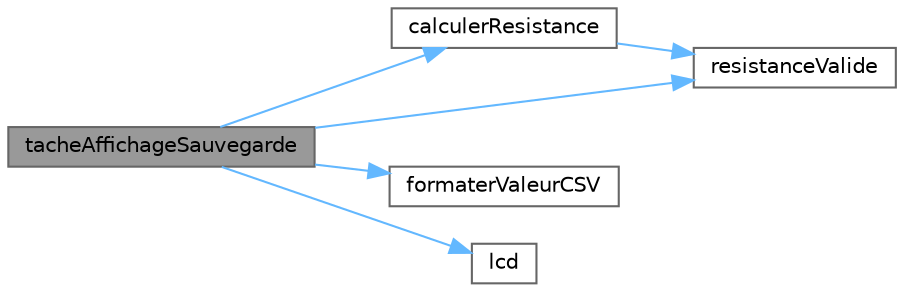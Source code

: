 digraph "tacheAffichageSauvegarde"
{
 // INTERACTIVE_SVG=YES
 // LATEX_PDF_SIZE
  bgcolor="transparent";
  edge [fontname=Helvetica,fontsize=10,labelfontname=Helvetica,labelfontsize=10];
  node [fontname=Helvetica,fontsize=10,shape=box,height=0.2,width=0.4];
  rankdir="LR";
  Node1 [id="Node000001",label="tacheAffichageSauvegarde",height=0.2,width=0.4,color="gray40", fillcolor="grey60", style="filled", fontcolor="black",tooltip="Thread d'affichage LCD et sauvegarde SD."];
  Node1 -> Node2 [id="edge6_Node000001_Node000002",color="steelblue1",style="solid",tooltip=" "];
  Node2 [id="Node000002",label="calculerResistance",height=0.2,width=0.4,color="grey40", fillcolor="white", style="filled",URL="$_mesure___r_e_s___s_i_m_p_l_e_8ino.html#a6ec22dd5d0efef5c7862d062244f2d3d",tooltip="Calcule la résistance depuis la mesure différentielle."];
  Node2 -> Node3 [id="edge7_Node000002_Node000003",color="steelblue1",style="solid",tooltip=" "];
  Node3 [id="Node000003",label="resistanceValide",height=0.2,width=0.4,color="grey40", fillcolor="white", style="filled",URL="$_mesure___r_e_s___s_i_m_p_l_e_8ino.html#aea848bb4a005524a574f94adbc6c65f0",tooltip="Valide une mesure de résistance."];
  Node1 -> Node4 [id="edge8_Node000001_Node000004",color="steelblue1",style="solid",tooltip=" "];
  Node4 [id="Node000004",label="formaterValeurCSV",height=0.2,width=0.4,color="grey40", fillcolor="white", style="filled",URL="$_mesure___r_e_s___s_i_m_p_l_e_8ino.html#ad380242a441638cb12c7c4f8ffd65d0a",tooltip="Formate une valeur pour export CSV."];
  Node1 -> Node5 [id="edge9_Node000001_Node000005",color="steelblue1",style="solid",tooltip=" "];
  Node5 [id="Node000005",label="lcd",height=0.2,width=0.4,color="grey40", fillcolor="white", style="filled",URL="$_mesure___r_e_s___s_i_m_p_l_e_8ino.html#a2f63ecba5f338345a6cd4ca7bfd48a90",tooltip="Écran LCD I2C."];
  Node1 -> Node3 [id="edge10_Node000001_Node000003",color="steelblue1",style="solid",tooltip=" "];
}
